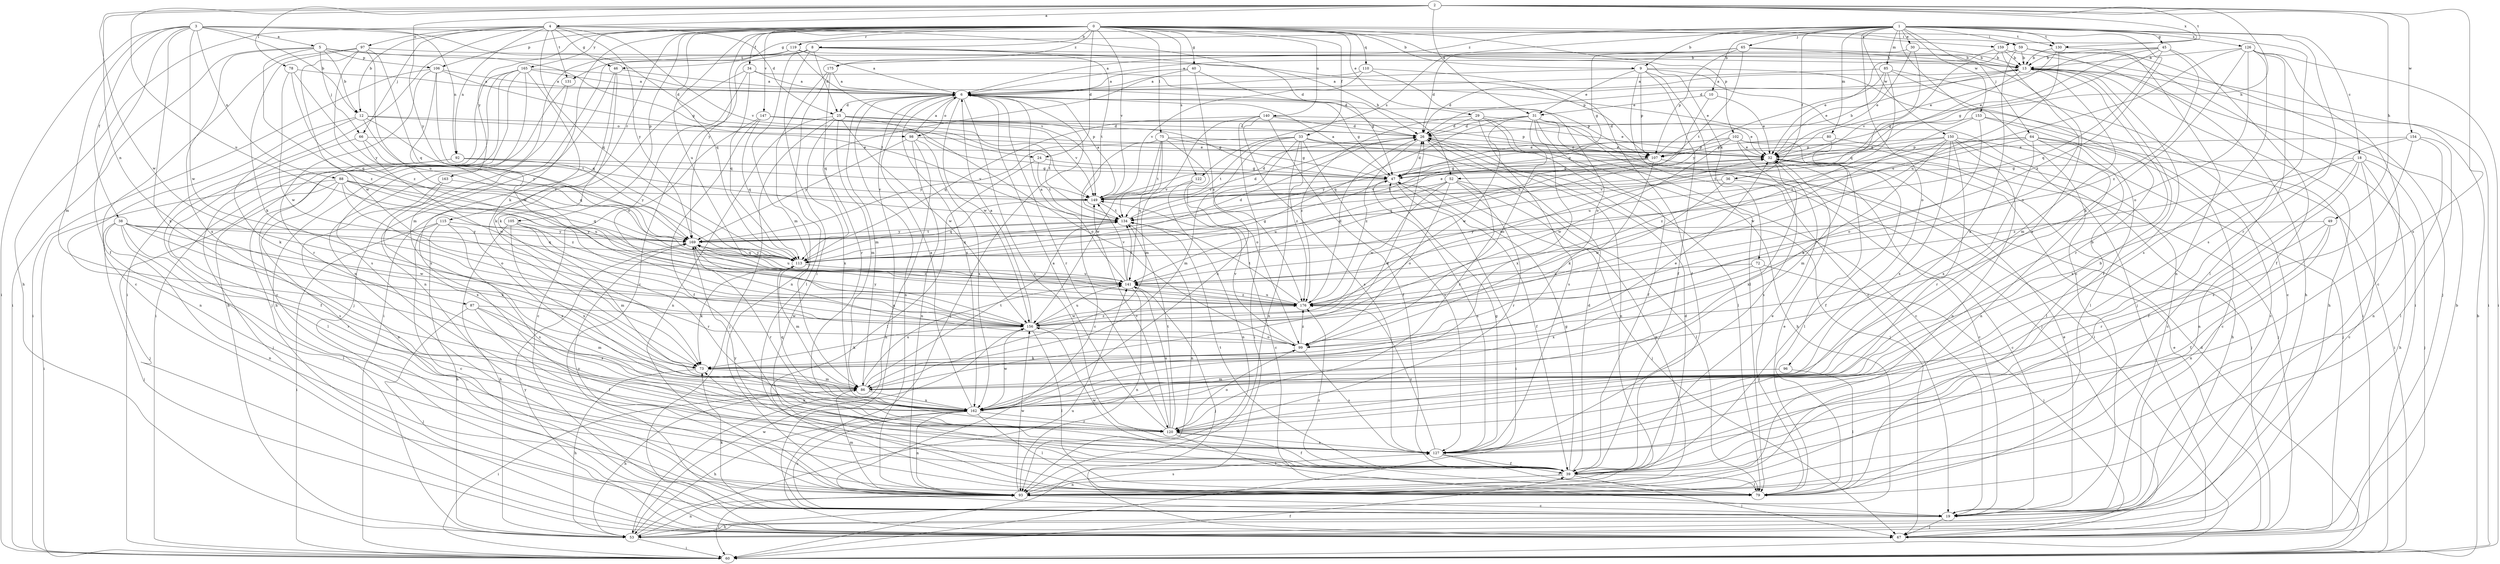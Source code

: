 strict digraph  {
0;
1;
2;
3;
4;
5;
6;
8;
9;
10;
12;
13;
18;
19;
24;
25;
26;
29;
30;
31;
32;
33;
34;
36;
38;
39;
40;
45;
46;
47;
49;
52;
53;
59;
60;
64;
65;
66;
67;
72;
73;
75;
78;
79;
80;
85;
86;
87;
88;
92;
93;
96;
97;
98;
99;
102;
105;
106;
107;
110;
113;
115;
119;
120;
122;
126;
127;
130;
131;
134;
140;
141;
147;
149;
150;
153;
154;
156;
159;
162;
163;
165;
169;
175;
176;
0 -> 8  [label=b];
0 -> 9  [label=b];
0 -> 24  [label=d];
0 -> 29  [label=e];
0 -> 33  [label=f];
0 -> 34  [label=f];
0 -> 40  [label=g];
0 -> 59  [label=i];
0 -> 72  [label=k];
0 -> 73  [label=k];
0 -> 75  [label=l];
0 -> 102  [label=p];
0 -> 105  [label=p];
0 -> 106  [label=p];
0 -> 110  [label=q];
0 -> 113  [label=q];
0 -> 115  [label=r];
0 -> 119  [label=r];
0 -> 122  [label=s];
0 -> 140  [label=u];
0 -> 141  [label=u];
0 -> 147  [label=v];
0 -> 149  [label=v];
0 -> 159  [label=x];
0 -> 163  [label=y];
0 -> 165  [label=y];
0 -> 169  [label=y];
0 -> 175  [label=z];
1 -> 9  [label=b];
1 -> 10  [label=b];
1 -> 18  [label=c];
1 -> 19  [label=c];
1 -> 30  [label=e];
1 -> 36  [label=f];
1 -> 45  [label=g];
1 -> 46  [label=g];
1 -> 59  [label=i];
1 -> 64  [label=j];
1 -> 65  [label=j];
1 -> 80  [label=m];
1 -> 85  [label=m];
1 -> 96  [label=o];
1 -> 120  [label=r];
1 -> 122  [label=s];
1 -> 126  [label=s];
1 -> 127  [label=s];
1 -> 130  [label=t];
1 -> 150  [label=w];
1 -> 153  [label=w];
1 -> 175  [label=z];
1 -> 176  [label=z];
2 -> 4  [label=a];
2 -> 31  [label=e];
2 -> 49  [label=h];
2 -> 52  [label=h];
2 -> 78  [label=l];
2 -> 87  [label=n];
2 -> 127  [label=s];
2 -> 130  [label=t];
2 -> 141  [label=u];
2 -> 154  [label=w];
2 -> 156  [label=w];
2 -> 159  [label=x];
2 -> 169  [label=y];
3 -> 5  [label=a];
3 -> 12  [label=b];
3 -> 24  [label=d];
3 -> 38  [label=f];
3 -> 39  [label=f];
3 -> 60  [label=i];
3 -> 86  [label=m];
3 -> 88  [label=n];
3 -> 92  [label=n];
3 -> 130  [label=t];
3 -> 156  [label=w];
3 -> 162  [label=x];
4 -> 12  [label=b];
4 -> 25  [label=d];
4 -> 46  [label=g];
4 -> 52  [label=h];
4 -> 53  [label=h];
4 -> 60  [label=i];
4 -> 66  [label=j];
4 -> 92  [label=n];
4 -> 97  [label=o];
4 -> 113  [label=q];
4 -> 131  [label=t];
4 -> 149  [label=v];
4 -> 169  [label=y];
5 -> 12  [label=b];
5 -> 47  [label=g];
5 -> 60  [label=i];
5 -> 66  [label=j];
5 -> 106  [label=p];
5 -> 107  [label=p];
5 -> 162  [label=x];
5 -> 176  [label=z];
6 -> 25  [label=d];
6 -> 47  [label=g];
6 -> 67  [label=j];
6 -> 86  [label=m];
6 -> 93  [label=n];
6 -> 98  [label=o];
6 -> 107  [label=p];
6 -> 120  [label=r];
6 -> 127  [label=s];
6 -> 156  [label=w];
6 -> 162  [label=x];
8 -> 13  [label=b];
8 -> 19  [label=c];
8 -> 25  [label=d];
8 -> 26  [label=d];
8 -> 79  [label=l];
8 -> 86  [label=m];
8 -> 131  [label=t];
8 -> 134  [label=t];
9 -> 6  [label=a];
9 -> 19  [label=c];
9 -> 31  [label=e];
9 -> 39  [label=f];
9 -> 60  [label=i];
9 -> 67  [label=j];
9 -> 79  [label=l];
9 -> 107  [label=p];
10 -> 31  [label=e];
10 -> 32  [label=e];
10 -> 141  [label=u];
12 -> 73  [label=k];
12 -> 93  [label=n];
12 -> 98  [label=o];
12 -> 107  [label=p];
12 -> 134  [label=t];
12 -> 169  [label=y];
13 -> 6  [label=a];
13 -> 26  [label=d];
13 -> 39  [label=f];
13 -> 47  [label=g];
13 -> 53  [label=h];
13 -> 86  [label=m];
18 -> 19  [label=c];
18 -> 39  [label=f];
18 -> 47  [label=g];
18 -> 53  [label=h];
18 -> 67  [label=j];
18 -> 93  [label=n];
18 -> 176  [label=z];
19 -> 6  [label=a];
19 -> 32  [label=e];
19 -> 53  [label=h];
19 -> 67  [label=j];
19 -> 73  [label=k];
24 -> 47  [label=g];
24 -> 79  [label=l];
24 -> 134  [label=t];
25 -> 26  [label=d];
25 -> 32  [label=e];
25 -> 47  [label=g];
25 -> 67  [label=j];
25 -> 86  [label=m];
25 -> 93  [label=n];
25 -> 99  [label=o];
25 -> 107  [label=p];
25 -> 156  [label=w];
25 -> 162  [label=x];
26 -> 32  [label=e];
26 -> 93  [label=n];
26 -> 120  [label=r];
26 -> 176  [label=z];
29 -> 26  [label=d];
29 -> 53  [label=h];
29 -> 60  [label=i];
29 -> 79  [label=l];
29 -> 127  [label=s];
29 -> 176  [label=z];
30 -> 13  [label=b];
30 -> 26  [label=d];
30 -> 32  [label=e];
30 -> 149  [label=v];
31 -> 19  [label=c];
31 -> 26  [label=d];
31 -> 39  [label=f];
31 -> 67  [label=j];
31 -> 99  [label=o];
31 -> 113  [label=q];
31 -> 156  [label=w];
31 -> 162  [label=x];
32 -> 47  [label=g];
32 -> 67  [label=j];
32 -> 79  [label=l];
32 -> 162  [label=x];
33 -> 32  [label=e];
33 -> 67  [label=j];
33 -> 86  [label=m];
33 -> 93  [label=n];
33 -> 127  [label=s];
33 -> 134  [label=t];
33 -> 162  [label=x];
33 -> 169  [label=y];
33 -> 176  [label=z];
34 -> 6  [label=a];
34 -> 32  [label=e];
34 -> 60  [label=i];
34 -> 99  [label=o];
34 -> 113  [label=q];
36 -> 19  [label=c];
36 -> 149  [label=v];
36 -> 156  [label=w];
38 -> 67  [label=j];
38 -> 73  [label=k];
38 -> 79  [label=l];
38 -> 93  [label=n];
38 -> 113  [label=q];
38 -> 120  [label=r];
38 -> 156  [label=w];
38 -> 169  [label=y];
39 -> 26  [label=d];
39 -> 32  [label=e];
39 -> 47  [label=g];
39 -> 67  [label=j];
39 -> 79  [label=l];
39 -> 93  [label=n];
39 -> 134  [label=t];
39 -> 156  [label=w];
39 -> 169  [label=y];
40 -> 6  [label=a];
40 -> 47  [label=g];
40 -> 113  [label=q];
40 -> 176  [label=z];
45 -> 13  [label=b];
45 -> 26  [label=d];
45 -> 32  [label=e];
45 -> 39  [label=f];
45 -> 47  [label=g];
45 -> 113  [label=q];
45 -> 176  [label=z];
46 -> 6  [label=a];
46 -> 73  [label=k];
46 -> 93  [label=n];
46 -> 127  [label=s];
47 -> 6  [label=a];
47 -> 26  [label=d];
47 -> 39  [label=f];
47 -> 60  [label=i];
47 -> 67  [label=j];
47 -> 127  [label=s];
47 -> 149  [label=v];
49 -> 39  [label=f];
49 -> 93  [label=n];
49 -> 120  [label=r];
49 -> 169  [label=y];
52 -> 79  [label=l];
52 -> 93  [label=n];
52 -> 99  [label=o];
52 -> 120  [label=r];
52 -> 141  [label=u];
52 -> 149  [label=v];
52 -> 156  [label=w];
53 -> 60  [label=i];
53 -> 93  [label=n];
53 -> 141  [label=u];
53 -> 156  [label=w];
59 -> 6  [label=a];
59 -> 13  [label=b];
59 -> 53  [label=h];
59 -> 60  [label=i];
59 -> 67  [label=j];
59 -> 162  [label=x];
60 -> 13  [label=b];
60 -> 26  [label=d];
60 -> 39  [label=f];
64 -> 19  [label=c];
64 -> 60  [label=i];
64 -> 79  [label=l];
64 -> 93  [label=n];
64 -> 107  [label=p];
64 -> 134  [label=t];
64 -> 141  [label=u];
64 -> 162  [label=x];
65 -> 6  [label=a];
65 -> 13  [label=b];
65 -> 47  [label=g];
65 -> 107  [label=p];
65 -> 134  [label=t];
65 -> 162  [label=x];
66 -> 32  [label=e];
66 -> 39  [label=f];
66 -> 113  [label=q];
66 -> 156  [label=w];
67 -> 13  [label=b];
67 -> 32  [label=e];
67 -> 169  [label=y];
72 -> 67  [label=j];
72 -> 79  [label=l];
72 -> 141  [label=u];
72 -> 162  [label=x];
73 -> 32  [label=e];
73 -> 53  [label=h];
73 -> 86  [label=m];
75 -> 19  [label=c];
75 -> 32  [label=e];
75 -> 47  [label=g];
75 -> 99  [label=o];
75 -> 134  [label=t];
75 -> 141  [label=u];
75 -> 156  [label=w];
78 -> 6  [label=a];
78 -> 113  [label=q];
78 -> 156  [label=w];
78 -> 169  [label=y];
79 -> 32  [label=e];
79 -> 176  [label=z];
80 -> 53  [label=h];
80 -> 86  [label=m];
80 -> 107  [label=p];
85 -> 6  [label=a];
85 -> 19  [label=c];
85 -> 32  [label=e];
85 -> 120  [label=r];
85 -> 169  [label=y];
85 -> 176  [label=z];
86 -> 26  [label=d];
86 -> 53  [label=h];
86 -> 60  [label=i];
86 -> 134  [label=t];
86 -> 141  [label=u];
86 -> 162  [label=x];
87 -> 39  [label=f];
87 -> 67  [label=j];
87 -> 86  [label=m];
87 -> 156  [label=w];
87 -> 162  [label=x];
88 -> 60  [label=i];
88 -> 67  [label=j];
88 -> 99  [label=o];
88 -> 113  [label=q];
88 -> 127  [label=s];
88 -> 141  [label=u];
88 -> 149  [label=v];
88 -> 176  [label=z];
92 -> 47  [label=g];
92 -> 67  [label=j];
92 -> 79  [label=l];
92 -> 149  [label=v];
92 -> 169  [label=y];
93 -> 19  [label=c];
93 -> 26  [label=d];
93 -> 60  [label=i];
93 -> 86  [label=m];
93 -> 127  [label=s];
93 -> 156  [label=w];
93 -> 169  [label=y];
96 -> 79  [label=l];
96 -> 86  [label=m];
97 -> 13  [label=b];
97 -> 19  [label=c];
97 -> 73  [label=k];
97 -> 113  [label=q];
97 -> 141  [label=u];
97 -> 156  [label=w];
97 -> 176  [label=z];
98 -> 6  [label=a];
98 -> 32  [label=e];
98 -> 53  [label=h];
98 -> 93  [label=n];
98 -> 162  [label=x];
98 -> 169  [label=y];
99 -> 73  [label=k];
99 -> 127  [label=s];
99 -> 149  [label=v];
99 -> 176  [label=z];
102 -> 32  [label=e];
102 -> 39  [label=f];
102 -> 47  [label=g];
102 -> 67  [label=j];
102 -> 107  [label=p];
102 -> 127  [label=s];
102 -> 156  [label=w];
102 -> 169  [label=y];
105 -> 53  [label=h];
105 -> 86  [label=m];
105 -> 120  [label=r];
105 -> 162  [label=x];
105 -> 169  [label=y];
106 -> 6  [label=a];
106 -> 60  [label=i];
106 -> 113  [label=q];
106 -> 120  [label=r];
106 -> 134  [label=t];
106 -> 156  [label=w];
107 -> 13  [label=b];
107 -> 19  [label=c];
107 -> 47  [label=g];
107 -> 73  [label=k];
107 -> 113  [label=q];
107 -> 134  [label=t];
110 -> 6  [label=a];
110 -> 39  [label=f];
110 -> 99  [label=o];
110 -> 149  [label=v];
113 -> 26  [label=d];
113 -> 47  [label=g];
113 -> 73  [label=k];
113 -> 86  [label=m];
113 -> 141  [label=u];
113 -> 169  [label=y];
115 -> 19  [label=c];
115 -> 53  [label=h];
115 -> 60  [label=i];
115 -> 127  [label=s];
115 -> 162  [label=x];
115 -> 169  [label=y];
119 -> 6  [label=a];
119 -> 13  [label=b];
119 -> 86  [label=m];
119 -> 93  [label=n];
119 -> 149  [label=v];
120 -> 6  [label=a];
120 -> 39  [label=f];
120 -> 73  [label=k];
120 -> 79  [label=l];
120 -> 99  [label=o];
120 -> 127  [label=s];
120 -> 134  [label=t];
120 -> 141  [label=u];
120 -> 149  [label=v];
122 -> 19  [label=c];
122 -> 93  [label=n];
122 -> 149  [label=v];
126 -> 13  [label=b];
126 -> 19  [label=c];
126 -> 60  [label=i];
126 -> 73  [label=k];
126 -> 79  [label=l];
126 -> 99  [label=o];
126 -> 127  [label=s];
126 -> 141  [label=u];
127 -> 13  [label=b];
127 -> 39  [label=f];
127 -> 47  [label=g];
127 -> 79  [label=l];
127 -> 176  [label=z];
130 -> 13  [label=b];
130 -> 32  [label=e];
130 -> 93  [label=n];
130 -> 141  [label=u];
131 -> 53  [label=h];
131 -> 67  [label=j];
134 -> 26  [label=d];
134 -> 93  [label=n];
134 -> 113  [label=q];
134 -> 169  [label=y];
140 -> 26  [label=d];
140 -> 32  [label=e];
140 -> 39  [label=f];
140 -> 60  [label=i];
140 -> 86  [label=m];
140 -> 113  [label=q];
140 -> 127  [label=s];
141 -> 6  [label=a];
141 -> 67  [label=j];
141 -> 93  [label=n];
141 -> 134  [label=t];
141 -> 149  [label=v];
141 -> 176  [label=z];
147 -> 19  [label=c];
147 -> 26  [label=d];
147 -> 39  [label=f];
147 -> 113  [label=q];
147 -> 134  [label=t];
147 -> 149  [label=v];
149 -> 6  [label=a];
149 -> 26  [label=d];
149 -> 32  [label=e];
149 -> 113  [label=q];
149 -> 134  [label=t];
150 -> 19  [label=c];
150 -> 32  [label=e];
150 -> 67  [label=j];
150 -> 73  [label=k];
150 -> 93  [label=n];
150 -> 107  [label=p];
150 -> 120  [label=r];
150 -> 162  [label=x];
150 -> 176  [label=z];
153 -> 19  [label=c];
153 -> 26  [label=d];
153 -> 79  [label=l];
153 -> 99  [label=o];
153 -> 156  [label=w];
154 -> 32  [label=e];
154 -> 79  [label=l];
154 -> 93  [label=n];
154 -> 127  [label=s];
154 -> 162  [label=x];
156 -> 6  [label=a];
156 -> 73  [label=k];
156 -> 79  [label=l];
156 -> 99  [label=o];
156 -> 141  [label=u];
156 -> 169  [label=y];
156 -> 176  [label=z];
159 -> 13  [label=b];
159 -> 32  [label=e];
159 -> 60  [label=i];
159 -> 99  [label=o];
159 -> 113  [label=q];
162 -> 6  [label=a];
162 -> 13  [label=b];
162 -> 19  [label=c];
162 -> 53  [label=h];
162 -> 79  [label=l];
162 -> 93  [label=n];
162 -> 113  [label=q];
162 -> 120  [label=r];
162 -> 156  [label=w];
163 -> 93  [label=n];
163 -> 149  [label=v];
163 -> 162  [label=x];
165 -> 6  [label=a];
165 -> 19  [label=c];
165 -> 26  [label=d];
165 -> 53  [label=h];
165 -> 60  [label=i];
165 -> 67  [label=j];
165 -> 73  [label=k];
165 -> 127  [label=s];
169 -> 113  [label=q];
169 -> 120  [label=r];
169 -> 134  [label=t];
169 -> 141  [label=u];
169 -> 176  [label=z];
175 -> 6  [label=a];
175 -> 79  [label=l];
175 -> 93  [label=n];
175 -> 120  [label=r];
176 -> 26  [label=d];
176 -> 32  [label=e];
176 -> 134  [label=t];
176 -> 141  [label=u];
176 -> 156  [label=w];
176 -> 169  [label=y];
}
